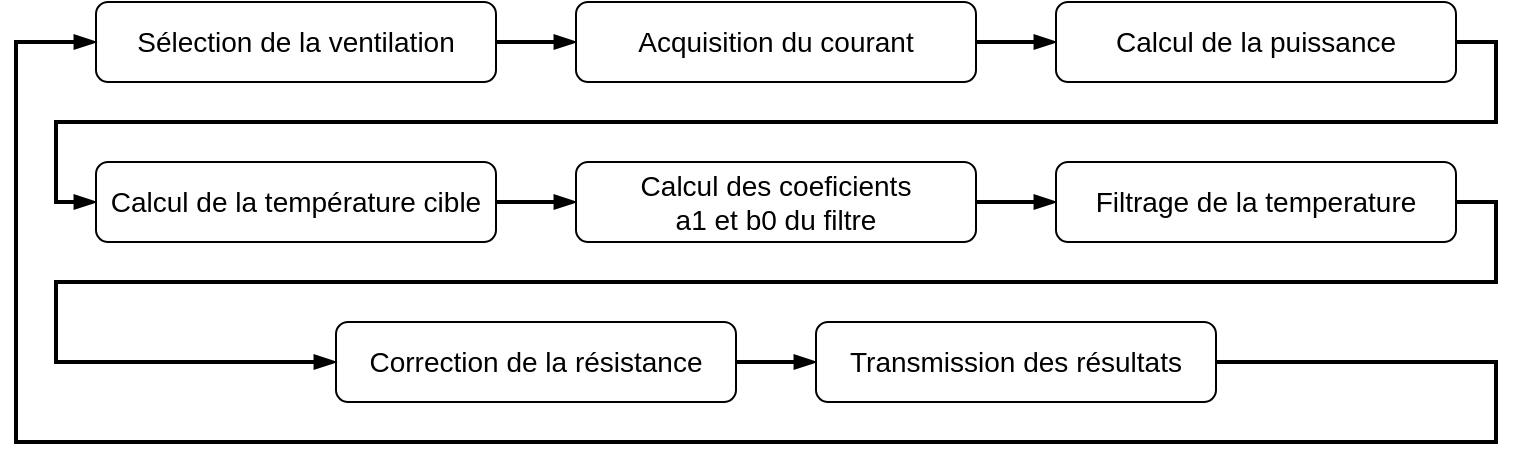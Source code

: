 <mxfile version="14.5.1" type="device"><diagram id="mGBTLCRTXd6CbeFPeT4J" name="Page-1"><mxGraphModel dx="1936" dy="816" grid="1" gridSize="10" guides="1" tooltips="1" connect="1" arrows="1" fold="1" page="1" pageScale="1" pageWidth="850" pageHeight="1100" math="0" shadow="0"><root><mxCell id="0"/><mxCell id="1" parent="0"/><mxCell id="Ki3wDcxnv4N4G4rB0ZFC-11" style="edgeStyle=orthogonalEdgeStyle;rounded=0;orthogonalLoop=1;jettySize=auto;html=1;entryX=0;entryY=0.5;entryDx=0;entryDy=0;strokeWidth=2;endArrow=blockThin;endFill=1;" parent="1" source="Ki3wDcxnv4N4G4rB0ZFC-1" target="Ki3wDcxnv4N4G4rB0ZFC-2" edge="1"><mxGeometry relative="1" as="geometry"/></mxCell><mxCell id="Ki3wDcxnv4N4G4rB0ZFC-1" value="&lt;font style=&quot;font-size: 14px&quot;&gt;Sélection de la ventilation&lt;/font&gt;" style="rounded=1;whiteSpace=wrap;html=1;" parent="1" vertex="1"><mxGeometry x="40" y="80" width="200" height="40" as="geometry"/></mxCell><mxCell id="Ki3wDcxnv4N4G4rB0ZFC-12" style="edgeStyle=orthogonalEdgeStyle;rounded=0;orthogonalLoop=1;jettySize=auto;html=1;exitX=1;exitY=0.5;exitDx=0;exitDy=0;entryX=0;entryY=0.5;entryDx=0;entryDy=0;endArrow=blockThin;endFill=1;strokeWidth=2;" parent="1" source="Ki3wDcxnv4N4G4rB0ZFC-2" target="Ki3wDcxnv4N4G4rB0ZFC-3" edge="1"><mxGeometry relative="1" as="geometry"/></mxCell><mxCell id="Ki3wDcxnv4N4G4rB0ZFC-2" value="&lt;font style=&quot;font-size: 14px&quot;&gt;Acquisition du courant&lt;/font&gt;" style="rounded=1;whiteSpace=wrap;html=1;" parent="1" vertex="1"><mxGeometry x="280" y="80" width="200" height="40" as="geometry"/></mxCell><mxCell id="Ki3wDcxnv4N4G4rB0ZFC-13" style="edgeStyle=orthogonalEdgeStyle;rounded=0;orthogonalLoop=1;jettySize=auto;html=1;exitX=1;exitY=0.5;exitDx=0;exitDy=0;entryX=0;entryY=0.5;entryDx=0;entryDy=0;endArrow=blockThin;endFill=1;strokeWidth=2;" parent="1" source="Ki3wDcxnv4N4G4rB0ZFC-3" target="Ki3wDcxnv4N4G4rB0ZFC-4" edge="1"><mxGeometry relative="1" as="geometry"><Array as="points"><mxPoint x="740" y="100"/><mxPoint x="740" y="140"/><mxPoint x="20" y="140"/><mxPoint x="20" y="180"/></Array></mxGeometry></mxCell><mxCell id="Ki3wDcxnv4N4G4rB0ZFC-3" value="&lt;font style=&quot;font-size: 14px&quot;&gt;Calcul de la puissance&lt;/font&gt;" style="rounded=1;whiteSpace=wrap;html=1;" parent="1" vertex="1"><mxGeometry x="520" y="80" width="200" height="40" as="geometry"/></mxCell><mxCell id="Ki3wDcxnv4N4G4rB0ZFC-14" style="edgeStyle=orthogonalEdgeStyle;rounded=0;orthogonalLoop=1;jettySize=auto;html=1;entryX=0;entryY=0.5;entryDx=0;entryDy=0;endArrow=blockThin;endFill=1;strokeWidth=2;" parent="1" source="Ki3wDcxnv4N4G4rB0ZFC-4" target="Ki3wDcxnv4N4G4rB0ZFC-5" edge="1"><mxGeometry relative="1" as="geometry"/></mxCell><mxCell id="Ki3wDcxnv4N4G4rB0ZFC-4" value="&lt;font style=&quot;font-size: 14px&quot;&gt;Calcul de la température cible&lt;/font&gt;" style="rounded=1;whiteSpace=wrap;html=1;" parent="1" vertex="1"><mxGeometry x="40" y="160" width="200" height="40" as="geometry"/></mxCell><mxCell id="Ki3wDcxnv4N4G4rB0ZFC-15" value="" style="edgeStyle=orthogonalEdgeStyle;rounded=0;orthogonalLoop=1;jettySize=auto;html=1;endArrow=blockThin;endFill=1;strokeWidth=2;" parent="1" source="Ki3wDcxnv4N4G4rB0ZFC-5" target="Ki3wDcxnv4N4G4rB0ZFC-7" edge="1"><mxGeometry relative="1" as="geometry"/></mxCell><mxCell id="Ki3wDcxnv4N4G4rB0ZFC-5" value="&lt;font style=&quot;font-size: 14px&quot;&gt;Calcul des coeficients&lt;br&gt;a1 et b0 du filtre&lt;/font&gt;" style="rounded=1;whiteSpace=wrap;html=1;" parent="1" vertex="1"><mxGeometry x="280" y="160" width="200" height="40" as="geometry"/></mxCell><mxCell id="Ki3wDcxnv4N4G4rB0ZFC-17" style="edgeStyle=orthogonalEdgeStyle;rounded=0;orthogonalLoop=1;jettySize=auto;html=1;entryX=0;entryY=0.5;entryDx=0;entryDy=0;endArrow=blockThin;endFill=1;strokeWidth=2;" parent="1" source="Ki3wDcxnv4N4G4rB0ZFC-6" target="Ki3wDcxnv4N4G4rB0ZFC-8" edge="1"><mxGeometry relative="1" as="geometry"/></mxCell><mxCell id="Ki3wDcxnv4N4G4rB0ZFC-6" value="&lt;font style=&quot;font-size: 14px&quot;&gt;Correction de la résistance&lt;/font&gt;" style="rounded=1;whiteSpace=wrap;html=1;" parent="1" vertex="1"><mxGeometry x="160" y="240" width="200" height="40" as="geometry"/></mxCell><mxCell id="Ki3wDcxnv4N4G4rB0ZFC-16" style="edgeStyle=orthogonalEdgeStyle;rounded=0;orthogonalLoop=1;jettySize=auto;html=1;exitX=1;exitY=0.5;exitDx=0;exitDy=0;entryX=0;entryY=0.5;entryDx=0;entryDy=0;endArrow=blockThin;endFill=1;strokeWidth=2;" parent="1" source="Ki3wDcxnv4N4G4rB0ZFC-7" target="Ki3wDcxnv4N4G4rB0ZFC-6" edge="1"><mxGeometry relative="1" as="geometry"><Array as="points"><mxPoint x="740" y="180"/><mxPoint x="740" y="220"/><mxPoint x="20" y="220"/><mxPoint x="20" y="260"/></Array></mxGeometry></mxCell><mxCell id="Ki3wDcxnv4N4G4rB0ZFC-7" value="&lt;font style=&quot;font-size: 14px&quot;&gt;Filtrage de la temperature&lt;/font&gt;" style="rounded=1;whiteSpace=wrap;html=1;" parent="1" vertex="1"><mxGeometry x="520" y="160" width="200" height="40" as="geometry"/></mxCell><mxCell id="Ki3wDcxnv4N4G4rB0ZFC-8" value="&lt;font style=&quot;font-size: 14px&quot;&gt;Transmission des résultats&lt;/font&gt;" style="rounded=1;whiteSpace=wrap;html=1;" parent="1" vertex="1"><mxGeometry x="400" y="240" width="200" height="40" as="geometry"/></mxCell><mxCell id="Ki3wDcxnv4N4G4rB0ZFC-19" style="edgeStyle=orthogonalEdgeStyle;rounded=0;orthogonalLoop=1;jettySize=auto;html=1;exitX=1;exitY=0.5;exitDx=0;exitDy=0;entryX=0;entryY=0.5;entryDx=0;entryDy=0;endArrow=blockThin;endFill=1;strokeWidth=2;" parent="1" source="Ki3wDcxnv4N4G4rB0ZFC-8" target="Ki3wDcxnv4N4G4rB0ZFC-1" edge="1"><mxGeometry relative="1" as="geometry"><Array as="points"><mxPoint x="740" y="260"/><mxPoint x="740" y="300"/><mxPoint y="300"/><mxPoint y="100"/></Array><mxPoint x="720" y="260" as="sourcePoint"/></mxGeometry></mxCell></root></mxGraphModel></diagram></mxfile>
